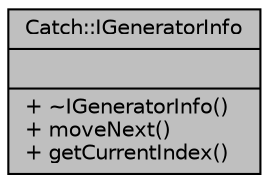 digraph "Catch::IGeneratorInfo"
{
  edge [fontname="Helvetica",fontsize="10",labelfontname="Helvetica",labelfontsize="10"];
  node [fontname="Helvetica",fontsize="10",shape=record];
  Node1 [label="{Catch::IGeneratorInfo\n||+ ~IGeneratorInfo()\l+ moveNext()\l+ getCurrentIndex()\l}",height=0.2,width=0.4,color="black", fillcolor="grey75", style="filled", fontcolor="black"];
}
